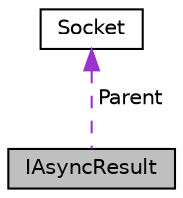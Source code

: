 digraph "IAsyncResult"
{
 // LATEX_PDF_SIZE
  edge [fontname="Helvetica",fontsize="10",labelfontname="Helvetica",labelfontsize="10"];
  node [fontname="Helvetica",fontsize="10",shape=record];
  Node1 [label="IAsyncResult",height=0.2,width=0.4,color="black", fillcolor="grey75", style="filled", fontcolor="black",tooltip="Internal Async Results class"];
  Node2 -> Node1 [dir="back",color="darkorchid3",fontsize="10",style="dashed",label=" Parent" ,fontname="Helvetica"];
  Node2 [label="Socket",height=0.2,width=0.4,color="black", fillcolor="white", style="filled",URL="$class_socket.html",tooltip="The socket instance"];
}
